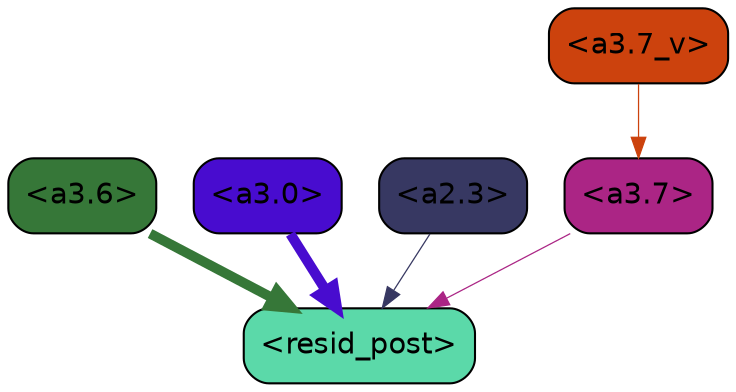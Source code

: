 strict digraph "" {
	graph [bgcolor=transparent,
		layout=dot,
		overlap=false,
		splines=true
	];
	"<a3.7>"	[color=black,
		fillcolor="#ab2585",
		fontname=Helvetica,
		shape=box,
		style="filled, rounded"];
	"<resid_post>"	[color=black,
		fillcolor="#5bd9a9",
		fontname=Helvetica,
		shape=box,
		style="filled, rounded"];
	"<a3.7>" -> "<resid_post>"	[color="#ab2585",
		penwidth=0.6];
	"<a3.6>"	[color=black,
		fillcolor="#367738",
		fontname=Helvetica,
		shape=box,
		style="filled, rounded"];
	"<a3.6>" -> "<resid_post>"	[color="#367738",
		penwidth=4.752790808677673];
	"<a3.0>"	[color=black,
		fillcolor="#480ccf",
		fontname=Helvetica,
		shape=box,
		style="filled, rounded"];
	"<a3.0>" -> "<resid_post>"	[color="#480ccf",
		penwidth=4.897669434547424];
	"<a2.3>"	[color=black,
		fillcolor="#373862",
		fontname=Helvetica,
		shape=box,
		style="filled, rounded"];
	"<a2.3>" -> "<resid_post>"	[color="#373862",
		penwidth=0.6];
	"<a3.7_v>"	[color=black,
		fillcolor="#cc420d",
		fontname=Helvetica,
		shape=box,
		style="filled, rounded"];
	"<a3.7_v>" -> "<a3.7>"	[color="#cc420d",
		penwidth=0.6];
}
